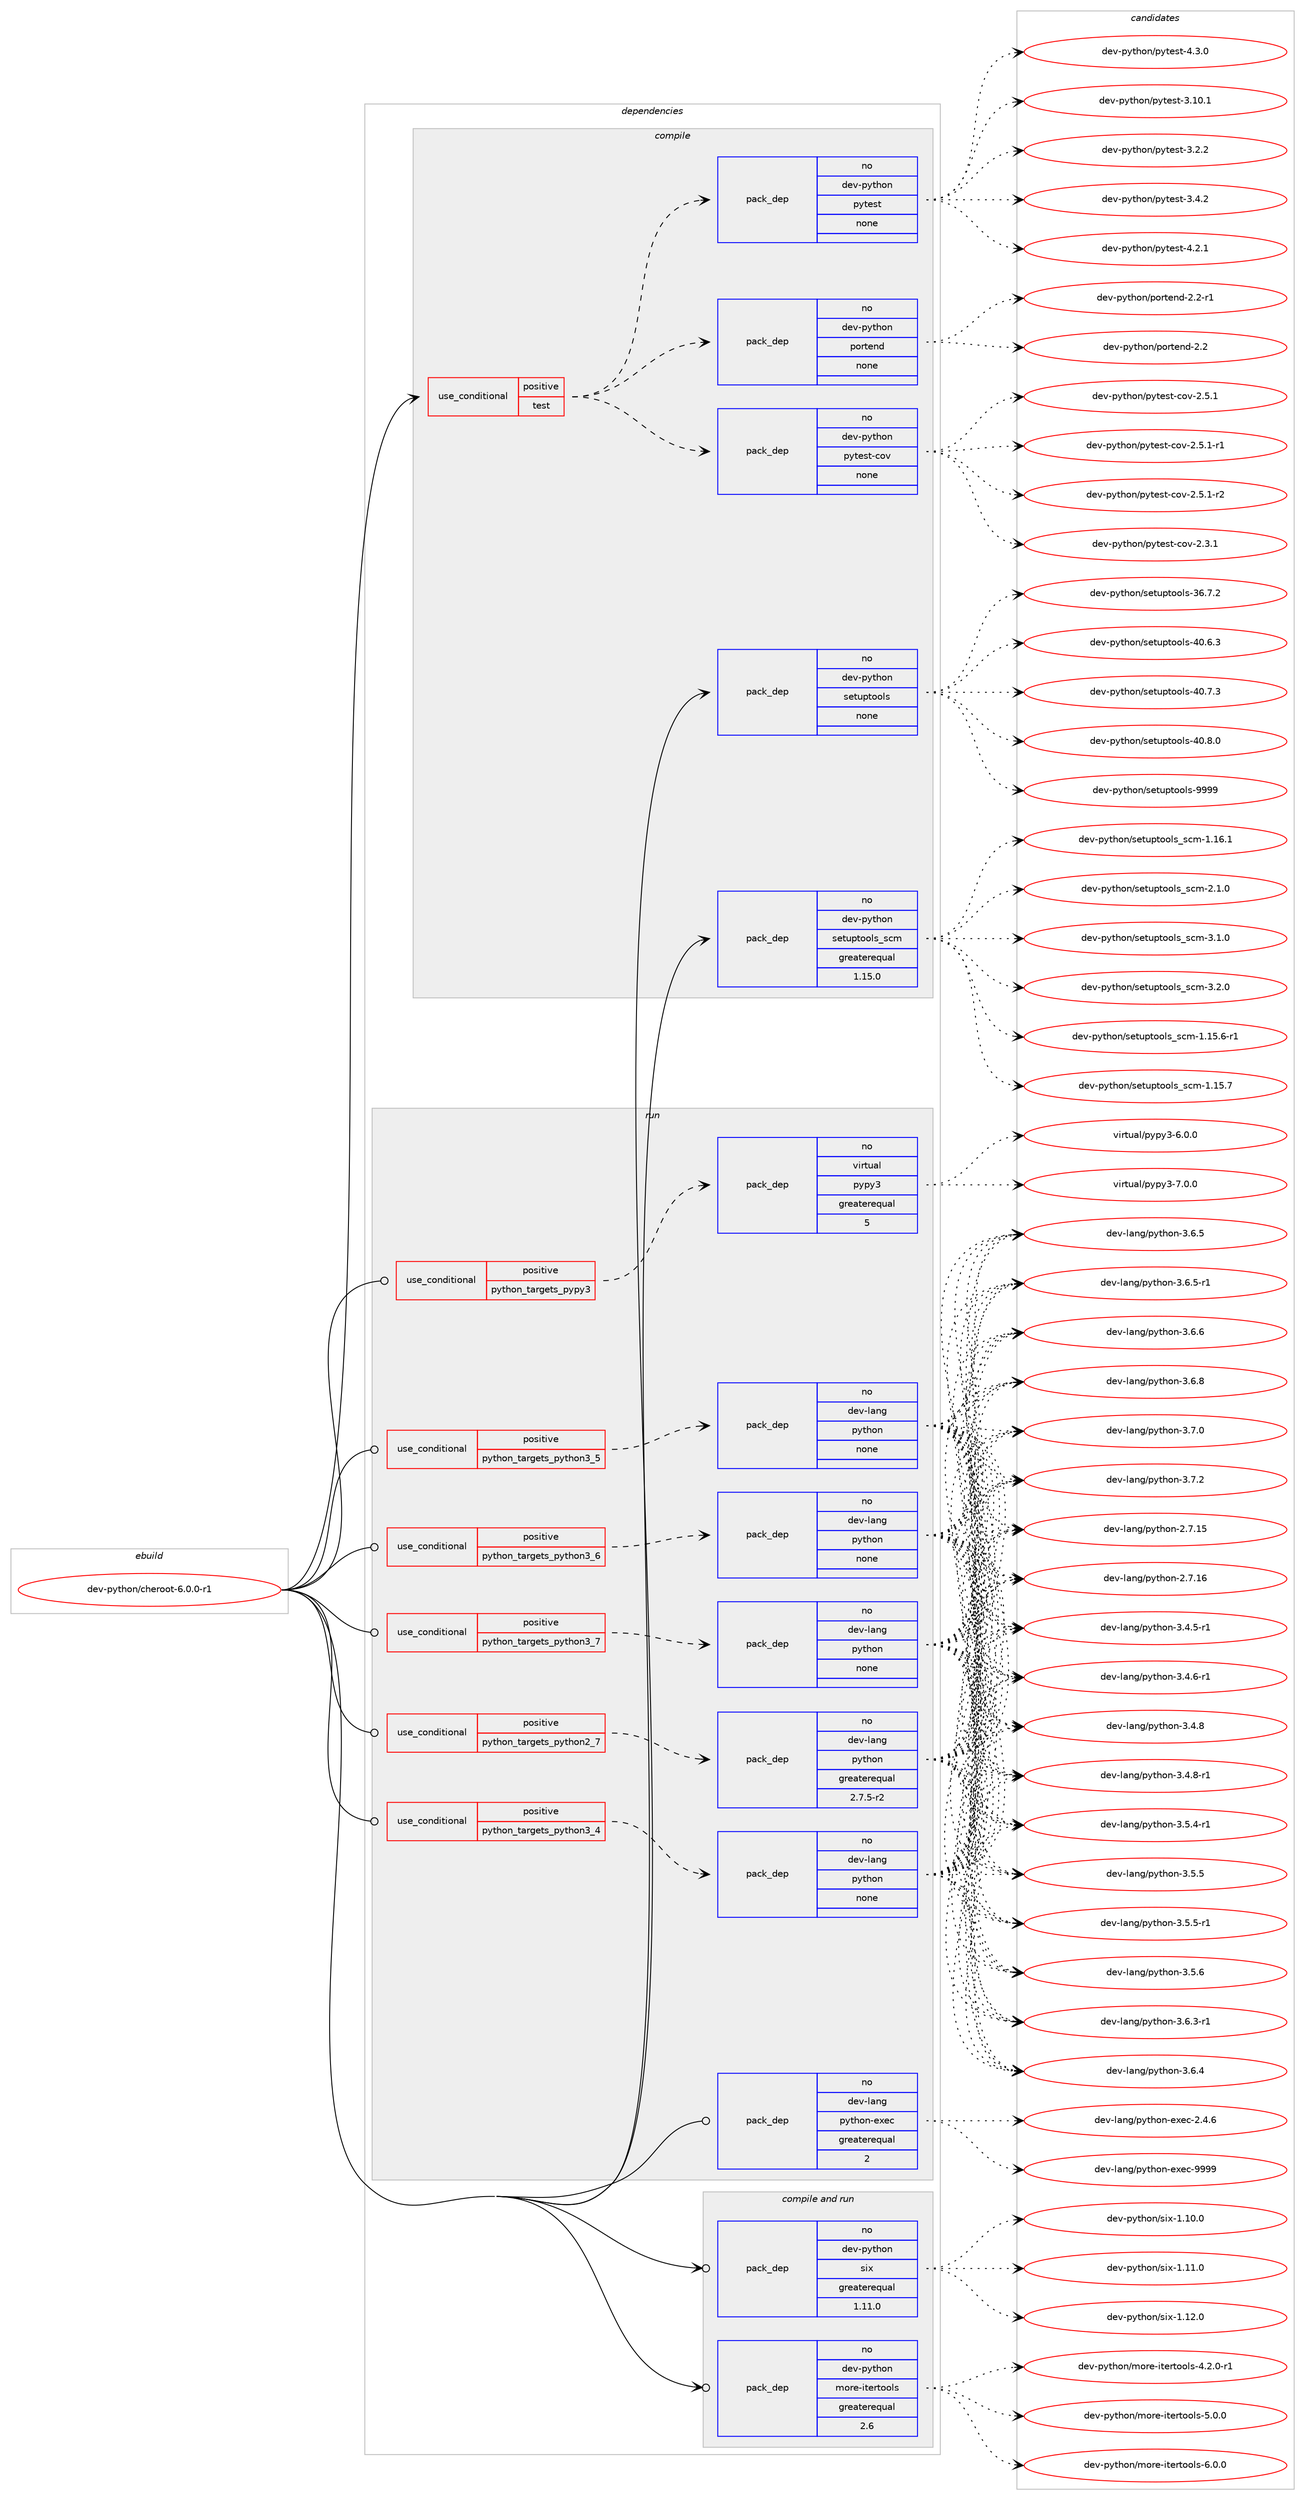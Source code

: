 digraph prolog {

# *************
# Graph options
# *************

newrank=true;
concentrate=true;
compound=true;
graph [rankdir=LR,fontname=Helvetica,fontsize=10,ranksep=1.5];#, ranksep=2.5, nodesep=0.2];
edge  [arrowhead=vee];
node  [fontname=Helvetica,fontsize=10];

# **********
# The ebuild
# **********

subgraph cluster_leftcol {
color=gray;
rank=same;
label=<<i>ebuild</i>>;
id [label="dev-python/cheroot-6.0.0-r1", color=red, width=4, href="../dev-python/cheroot-6.0.0-r1.svg"];
}

# ****************
# The dependencies
# ****************

subgraph cluster_midcol {
color=gray;
label=<<i>dependencies</i>>;
subgraph cluster_compile {
fillcolor="#eeeeee";
style=filled;
label=<<i>compile</i>>;
subgraph cond372270 {
dependency1403054 [label=<<TABLE BORDER="0" CELLBORDER="1" CELLSPACING="0" CELLPADDING="4"><TR><TD ROWSPAN="3" CELLPADDING="10">use_conditional</TD></TR><TR><TD>positive</TD></TR><TR><TD>test</TD></TR></TABLE>>, shape=none, color=red];
subgraph pack1007549 {
dependency1403055 [label=<<TABLE BORDER="0" CELLBORDER="1" CELLSPACING="0" CELLPADDING="4" WIDTH="220"><TR><TD ROWSPAN="6" CELLPADDING="30">pack_dep</TD></TR><TR><TD WIDTH="110">no</TD></TR><TR><TD>dev-python</TD></TR><TR><TD>portend</TD></TR><TR><TD>none</TD></TR><TR><TD></TD></TR></TABLE>>, shape=none, color=blue];
}
dependency1403054:e -> dependency1403055:w [weight=20,style="dashed",arrowhead="vee"];
subgraph pack1007550 {
dependency1403056 [label=<<TABLE BORDER="0" CELLBORDER="1" CELLSPACING="0" CELLPADDING="4" WIDTH="220"><TR><TD ROWSPAN="6" CELLPADDING="30">pack_dep</TD></TR><TR><TD WIDTH="110">no</TD></TR><TR><TD>dev-python</TD></TR><TR><TD>pytest</TD></TR><TR><TD>none</TD></TR><TR><TD></TD></TR></TABLE>>, shape=none, color=blue];
}
dependency1403054:e -> dependency1403056:w [weight=20,style="dashed",arrowhead="vee"];
subgraph pack1007551 {
dependency1403057 [label=<<TABLE BORDER="0" CELLBORDER="1" CELLSPACING="0" CELLPADDING="4" WIDTH="220"><TR><TD ROWSPAN="6" CELLPADDING="30">pack_dep</TD></TR><TR><TD WIDTH="110">no</TD></TR><TR><TD>dev-python</TD></TR><TR><TD>pytest-cov</TD></TR><TR><TD>none</TD></TR><TR><TD></TD></TR></TABLE>>, shape=none, color=blue];
}
dependency1403054:e -> dependency1403057:w [weight=20,style="dashed",arrowhead="vee"];
}
id:e -> dependency1403054:w [weight=20,style="solid",arrowhead="vee"];
subgraph pack1007552 {
dependency1403058 [label=<<TABLE BORDER="0" CELLBORDER="1" CELLSPACING="0" CELLPADDING="4" WIDTH="220"><TR><TD ROWSPAN="6" CELLPADDING="30">pack_dep</TD></TR><TR><TD WIDTH="110">no</TD></TR><TR><TD>dev-python</TD></TR><TR><TD>setuptools</TD></TR><TR><TD>none</TD></TR><TR><TD></TD></TR></TABLE>>, shape=none, color=blue];
}
id:e -> dependency1403058:w [weight=20,style="solid",arrowhead="vee"];
subgraph pack1007553 {
dependency1403059 [label=<<TABLE BORDER="0" CELLBORDER="1" CELLSPACING="0" CELLPADDING="4" WIDTH="220"><TR><TD ROWSPAN="6" CELLPADDING="30">pack_dep</TD></TR><TR><TD WIDTH="110">no</TD></TR><TR><TD>dev-python</TD></TR><TR><TD>setuptools_scm</TD></TR><TR><TD>greaterequal</TD></TR><TR><TD>1.15.0</TD></TR></TABLE>>, shape=none, color=blue];
}
id:e -> dependency1403059:w [weight=20,style="solid",arrowhead="vee"];
}
subgraph cluster_compileandrun {
fillcolor="#eeeeee";
style=filled;
label=<<i>compile and run</i>>;
subgraph pack1007554 {
dependency1403060 [label=<<TABLE BORDER="0" CELLBORDER="1" CELLSPACING="0" CELLPADDING="4" WIDTH="220"><TR><TD ROWSPAN="6" CELLPADDING="30">pack_dep</TD></TR><TR><TD WIDTH="110">no</TD></TR><TR><TD>dev-python</TD></TR><TR><TD>more-itertools</TD></TR><TR><TD>greaterequal</TD></TR><TR><TD>2.6</TD></TR></TABLE>>, shape=none, color=blue];
}
id:e -> dependency1403060:w [weight=20,style="solid",arrowhead="odotvee"];
subgraph pack1007555 {
dependency1403061 [label=<<TABLE BORDER="0" CELLBORDER="1" CELLSPACING="0" CELLPADDING="4" WIDTH="220"><TR><TD ROWSPAN="6" CELLPADDING="30">pack_dep</TD></TR><TR><TD WIDTH="110">no</TD></TR><TR><TD>dev-python</TD></TR><TR><TD>six</TD></TR><TR><TD>greaterequal</TD></TR><TR><TD>1.11.0</TD></TR></TABLE>>, shape=none, color=blue];
}
id:e -> dependency1403061:w [weight=20,style="solid",arrowhead="odotvee"];
}
subgraph cluster_run {
fillcolor="#eeeeee";
style=filled;
label=<<i>run</i>>;
subgraph cond372271 {
dependency1403062 [label=<<TABLE BORDER="0" CELLBORDER="1" CELLSPACING="0" CELLPADDING="4"><TR><TD ROWSPAN="3" CELLPADDING="10">use_conditional</TD></TR><TR><TD>positive</TD></TR><TR><TD>python_targets_pypy3</TD></TR></TABLE>>, shape=none, color=red];
subgraph pack1007556 {
dependency1403063 [label=<<TABLE BORDER="0" CELLBORDER="1" CELLSPACING="0" CELLPADDING="4" WIDTH="220"><TR><TD ROWSPAN="6" CELLPADDING="30">pack_dep</TD></TR><TR><TD WIDTH="110">no</TD></TR><TR><TD>virtual</TD></TR><TR><TD>pypy3</TD></TR><TR><TD>greaterequal</TD></TR><TR><TD>5</TD></TR></TABLE>>, shape=none, color=blue];
}
dependency1403062:e -> dependency1403063:w [weight=20,style="dashed",arrowhead="vee"];
}
id:e -> dependency1403062:w [weight=20,style="solid",arrowhead="odot"];
subgraph cond372272 {
dependency1403064 [label=<<TABLE BORDER="0" CELLBORDER="1" CELLSPACING="0" CELLPADDING="4"><TR><TD ROWSPAN="3" CELLPADDING="10">use_conditional</TD></TR><TR><TD>positive</TD></TR><TR><TD>python_targets_python2_7</TD></TR></TABLE>>, shape=none, color=red];
subgraph pack1007557 {
dependency1403065 [label=<<TABLE BORDER="0" CELLBORDER="1" CELLSPACING="0" CELLPADDING="4" WIDTH="220"><TR><TD ROWSPAN="6" CELLPADDING="30">pack_dep</TD></TR><TR><TD WIDTH="110">no</TD></TR><TR><TD>dev-lang</TD></TR><TR><TD>python</TD></TR><TR><TD>greaterequal</TD></TR><TR><TD>2.7.5-r2</TD></TR></TABLE>>, shape=none, color=blue];
}
dependency1403064:e -> dependency1403065:w [weight=20,style="dashed",arrowhead="vee"];
}
id:e -> dependency1403064:w [weight=20,style="solid",arrowhead="odot"];
subgraph cond372273 {
dependency1403066 [label=<<TABLE BORDER="0" CELLBORDER="1" CELLSPACING="0" CELLPADDING="4"><TR><TD ROWSPAN="3" CELLPADDING="10">use_conditional</TD></TR><TR><TD>positive</TD></TR><TR><TD>python_targets_python3_4</TD></TR></TABLE>>, shape=none, color=red];
subgraph pack1007558 {
dependency1403067 [label=<<TABLE BORDER="0" CELLBORDER="1" CELLSPACING="0" CELLPADDING="4" WIDTH="220"><TR><TD ROWSPAN="6" CELLPADDING="30">pack_dep</TD></TR><TR><TD WIDTH="110">no</TD></TR><TR><TD>dev-lang</TD></TR><TR><TD>python</TD></TR><TR><TD>none</TD></TR><TR><TD></TD></TR></TABLE>>, shape=none, color=blue];
}
dependency1403066:e -> dependency1403067:w [weight=20,style="dashed",arrowhead="vee"];
}
id:e -> dependency1403066:w [weight=20,style="solid",arrowhead="odot"];
subgraph cond372274 {
dependency1403068 [label=<<TABLE BORDER="0" CELLBORDER="1" CELLSPACING="0" CELLPADDING="4"><TR><TD ROWSPAN="3" CELLPADDING="10">use_conditional</TD></TR><TR><TD>positive</TD></TR><TR><TD>python_targets_python3_5</TD></TR></TABLE>>, shape=none, color=red];
subgraph pack1007559 {
dependency1403069 [label=<<TABLE BORDER="0" CELLBORDER="1" CELLSPACING="0" CELLPADDING="4" WIDTH="220"><TR><TD ROWSPAN="6" CELLPADDING="30">pack_dep</TD></TR><TR><TD WIDTH="110">no</TD></TR><TR><TD>dev-lang</TD></TR><TR><TD>python</TD></TR><TR><TD>none</TD></TR><TR><TD></TD></TR></TABLE>>, shape=none, color=blue];
}
dependency1403068:e -> dependency1403069:w [weight=20,style="dashed",arrowhead="vee"];
}
id:e -> dependency1403068:w [weight=20,style="solid",arrowhead="odot"];
subgraph cond372275 {
dependency1403070 [label=<<TABLE BORDER="0" CELLBORDER="1" CELLSPACING="0" CELLPADDING="4"><TR><TD ROWSPAN="3" CELLPADDING="10">use_conditional</TD></TR><TR><TD>positive</TD></TR><TR><TD>python_targets_python3_6</TD></TR></TABLE>>, shape=none, color=red];
subgraph pack1007560 {
dependency1403071 [label=<<TABLE BORDER="0" CELLBORDER="1" CELLSPACING="0" CELLPADDING="4" WIDTH="220"><TR><TD ROWSPAN="6" CELLPADDING="30">pack_dep</TD></TR><TR><TD WIDTH="110">no</TD></TR><TR><TD>dev-lang</TD></TR><TR><TD>python</TD></TR><TR><TD>none</TD></TR><TR><TD></TD></TR></TABLE>>, shape=none, color=blue];
}
dependency1403070:e -> dependency1403071:w [weight=20,style="dashed",arrowhead="vee"];
}
id:e -> dependency1403070:w [weight=20,style="solid",arrowhead="odot"];
subgraph cond372276 {
dependency1403072 [label=<<TABLE BORDER="0" CELLBORDER="1" CELLSPACING="0" CELLPADDING="4"><TR><TD ROWSPAN="3" CELLPADDING="10">use_conditional</TD></TR><TR><TD>positive</TD></TR><TR><TD>python_targets_python3_7</TD></TR></TABLE>>, shape=none, color=red];
subgraph pack1007561 {
dependency1403073 [label=<<TABLE BORDER="0" CELLBORDER="1" CELLSPACING="0" CELLPADDING="4" WIDTH="220"><TR><TD ROWSPAN="6" CELLPADDING="30">pack_dep</TD></TR><TR><TD WIDTH="110">no</TD></TR><TR><TD>dev-lang</TD></TR><TR><TD>python</TD></TR><TR><TD>none</TD></TR><TR><TD></TD></TR></TABLE>>, shape=none, color=blue];
}
dependency1403072:e -> dependency1403073:w [weight=20,style="dashed",arrowhead="vee"];
}
id:e -> dependency1403072:w [weight=20,style="solid",arrowhead="odot"];
subgraph pack1007562 {
dependency1403074 [label=<<TABLE BORDER="0" CELLBORDER="1" CELLSPACING="0" CELLPADDING="4" WIDTH="220"><TR><TD ROWSPAN="6" CELLPADDING="30">pack_dep</TD></TR><TR><TD WIDTH="110">no</TD></TR><TR><TD>dev-lang</TD></TR><TR><TD>python-exec</TD></TR><TR><TD>greaterequal</TD></TR><TR><TD>2</TD></TR></TABLE>>, shape=none, color=blue];
}
id:e -> dependency1403074:w [weight=20,style="solid",arrowhead="odot"];
}
}

# **************
# The candidates
# **************

subgraph cluster_choices {
rank=same;
color=gray;
label=<<i>candidates</i>>;

subgraph choice1007549 {
color=black;
nodesep=1;
choice100101118451121211161041111104711211111411610111010045504650 [label="dev-python/portend-2.2", color=red, width=4,href="../dev-python/portend-2.2.svg"];
choice1001011184511212111610411111047112111114116101110100455046504511449 [label="dev-python/portend-2.2-r1", color=red, width=4,href="../dev-python/portend-2.2-r1.svg"];
dependency1403055:e -> choice100101118451121211161041111104711211111411610111010045504650:w [style=dotted,weight="100"];
dependency1403055:e -> choice1001011184511212111610411111047112111114116101110100455046504511449:w [style=dotted,weight="100"];
}
subgraph choice1007550 {
color=black;
nodesep=1;
choice100101118451121211161041111104711212111610111511645514649484649 [label="dev-python/pytest-3.10.1", color=red, width=4,href="../dev-python/pytest-3.10.1.svg"];
choice1001011184511212111610411111047112121116101115116455146504650 [label="dev-python/pytest-3.2.2", color=red, width=4,href="../dev-python/pytest-3.2.2.svg"];
choice1001011184511212111610411111047112121116101115116455146524650 [label="dev-python/pytest-3.4.2", color=red, width=4,href="../dev-python/pytest-3.4.2.svg"];
choice1001011184511212111610411111047112121116101115116455246504649 [label="dev-python/pytest-4.2.1", color=red, width=4,href="../dev-python/pytest-4.2.1.svg"];
choice1001011184511212111610411111047112121116101115116455246514648 [label="dev-python/pytest-4.3.0", color=red, width=4,href="../dev-python/pytest-4.3.0.svg"];
dependency1403056:e -> choice100101118451121211161041111104711212111610111511645514649484649:w [style=dotted,weight="100"];
dependency1403056:e -> choice1001011184511212111610411111047112121116101115116455146504650:w [style=dotted,weight="100"];
dependency1403056:e -> choice1001011184511212111610411111047112121116101115116455146524650:w [style=dotted,weight="100"];
dependency1403056:e -> choice1001011184511212111610411111047112121116101115116455246504649:w [style=dotted,weight="100"];
dependency1403056:e -> choice1001011184511212111610411111047112121116101115116455246514648:w [style=dotted,weight="100"];
}
subgraph choice1007551 {
color=black;
nodesep=1;
choice10010111845112121116104111110471121211161011151164599111118455046514649 [label="dev-python/pytest-cov-2.3.1", color=red, width=4,href="../dev-python/pytest-cov-2.3.1.svg"];
choice10010111845112121116104111110471121211161011151164599111118455046534649 [label="dev-python/pytest-cov-2.5.1", color=red, width=4,href="../dev-python/pytest-cov-2.5.1.svg"];
choice100101118451121211161041111104711212111610111511645991111184550465346494511449 [label="dev-python/pytest-cov-2.5.1-r1", color=red, width=4,href="../dev-python/pytest-cov-2.5.1-r1.svg"];
choice100101118451121211161041111104711212111610111511645991111184550465346494511450 [label="dev-python/pytest-cov-2.5.1-r2", color=red, width=4,href="../dev-python/pytest-cov-2.5.1-r2.svg"];
dependency1403057:e -> choice10010111845112121116104111110471121211161011151164599111118455046514649:w [style=dotted,weight="100"];
dependency1403057:e -> choice10010111845112121116104111110471121211161011151164599111118455046534649:w [style=dotted,weight="100"];
dependency1403057:e -> choice100101118451121211161041111104711212111610111511645991111184550465346494511449:w [style=dotted,weight="100"];
dependency1403057:e -> choice100101118451121211161041111104711212111610111511645991111184550465346494511450:w [style=dotted,weight="100"];
}
subgraph choice1007552 {
color=black;
nodesep=1;
choice100101118451121211161041111104711510111611711211611111110811545515446554650 [label="dev-python/setuptools-36.7.2", color=red, width=4,href="../dev-python/setuptools-36.7.2.svg"];
choice100101118451121211161041111104711510111611711211611111110811545524846544651 [label="dev-python/setuptools-40.6.3", color=red, width=4,href="../dev-python/setuptools-40.6.3.svg"];
choice100101118451121211161041111104711510111611711211611111110811545524846554651 [label="dev-python/setuptools-40.7.3", color=red, width=4,href="../dev-python/setuptools-40.7.3.svg"];
choice100101118451121211161041111104711510111611711211611111110811545524846564648 [label="dev-python/setuptools-40.8.0", color=red, width=4,href="../dev-python/setuptools-40.8.0.svg"];
choice10010111845112121116104111110471151011161171121161111111081154557575757 [label="dev-python/setuptools-9999", color=red, width=4,href="../dev-python/setuptools-9999.svg"];
dependency1403058:e -> choice100101118451121211161041111104711510111611711211611111110811545515446554650:w [style=dotted,weight="100"];
dependency1403058:e -> choice100101118451121211161041111104711510111611711211611111110811545524846544651:w [style=dotted,weight="100"];
dependency1403058:e -> choice100101118451121211161041111104711510111611711211611111110811545524846554651:w [style=dotted,weight="100"];
dependency1403058:e -> choice100101118451121211161041111104711510111611711211611111110811545524846564648:w [style=dotted,weight="100"];
dependency1403058:e -> choice10010111845112121116104111110471151011161171121161111111081154557575757:w [style=dotted,weight="100"];
}
subgraph choice1007553 {
color=black;
nodesep=1;
choice10010111845112121116104111110471151011161171121161111111081159511599109454946495346544511449 [label="dev-python/setuptools_scm-1.15.6-r1", color=red, width=4,href="../dev-python/setuptools_scm-1.15.6-r1.svg"];
choice1001011184511212111610411111047115101116117112116111111108115951159910945494649534655 [label="dev-python/setuptools_scm-1.15.7", color=red, width=4,href="../dev-python/setuptools_scm-1.15.7.svg"];
choice1001011184511212111610411111047115101116117112116111111108115951159910945494649544649 [label="dev-python/setuptools_scm-1.16.1", color=red, width=4,href="../dev-python/setuptools_scm-1.16.1.svg"];
choice10010111845112121116104111110471151011161171121161111111081159511599109455046494648 [label="dev-python/setuptools_scm-2.1.0", color=red, width=4,href="../dev-python/setuptools_scm-2.1.0.svg"];
choice10010111845112121116104111110471151011161171121161111111081159511599109455146494648 [label="dev-python/setuptools_scm-3.1.0", color=red, width=4,href="../dev-python/setuptools_scm-3.1.0.svg"];
choice10010111845112121116104111110471151011161171121161111111081159511599109455146504648 [label="dev-python/setuptools_scm-3.2.0", color=red, width=4,href="../dev-python/setuptools_scm-3.2.0.svg"];
dependency1403059:e -> choice10010111845112121116104111110471151011161171121161111111081159511599109454946495346544511449:w [style=dotted,weight="100"];
dependency1403059:e -> choice1001011184511212111610411111047115101116117112116111111108115951159910945494649534655:w [style=dotted,weight="100"];
dependency1403059:e -> choice1001011184511212111610411111047115101116117112116111111108115951159910945494649544649:w [style=dotted,weight="100"];
dependency1403059:e -> choice10010111845112121116104111110471151011161171121161111111081159511599109455046494648:w [style=dotted,weight="100"];
dependency1403059:e -> choice10010111845112121116104111110471151011161171121161111111081159511599109455146494648:w [style=dotted,weight="100"];
dependency1403059:e -> choice10010111845112121116104111110471151011161171121161111111081159511599109455146504648:w [style=dotted,weight="100"];
}
subgraph choice1007554 {
color=black;
nodesep=1;
choice1001011184511212111610411111047109111114101451051161011141161111111081154552465046484511449 [label="dev-python/more-itertools-4.2.0-r1", color=red, width=4,href="../dev-python/more-itertools-4.2.0-r1.svg"];
choice100101118451121211161041111104710911111410145105116101114116111111108115455346484648 [label="dev-python/more-itertools-5.0.0", color=red, width=4,href="../dev-python/more-itertools-5.0.0.svg"];
choice100101118451121211161041111104710911111410145105116101114116111111108115455446484648 [label="dev-python/more-itertools-6.0.0", color=red, width=4,href="../dev-python/more-itertools-6.0.0.svg"];
dependency1403060:e -> choice1001011184511212111610411111047109111114101451051161011141161111111081154552465046484511449:w [style=dotted,weight="100"];
dependency1403060:e -> choice100101118451121211161041111104710911111410145105116101114116111111108115455346484648:w [style=dotted,weight="100"];
dependency1403060:e -> choice100101118451121211161041111104710911111410145105116101114116111111108115455446484648:w [style=dotted,weight="100"];
}
subgraph choice1007555 {
color=black;
nodesep=1;
choice100101118451121211161041111104711510512045494649484648 [label="dev-python/six-1.10.0", color=red, width=4,href="../dev-python/six-1.10.0.svg"];
choice100101118451121211161041111104711510512045494649494648 [label="dev-python/six-1.11.0", color=red, width=4,href="../dev-python/six-1.11.0.svg"];
choice100101118451121211161041111104711510512045494649504648 [label="dev-python/six-1.12.0", color=red, width=4,href="../dev-python/six-1.12.0.svg"];
dependency1403061:e -> choice100101118451121211161041111104711510512045494649484648:w [style=dotted,weight="100"];
dependency1403061:e -> choice100101118451121211161041111104711510512045494649494648:w [style=dotted,weight="100"];
dependency1403061:e -> choice100101118451121211161041111104711510512045494649504648:w [style=dotted,weight="100"];
}
subgraph choice1007556 {
color=black;
nodesep=1;
choice118105114116117971084711212111212151455446484648 [label="virtual/pypy3-6.0.0", color=red, width=4,href="../virtual/pypy3-6.0.0.svg"];
choice118105114116117971084711212111212151455546484648 [label="virtual/pypy3-7.0.0", color=red, width=4,href="../virtual/pypy3-7.0.0.svg"];
dependency1403063:e -> choice118105114116117971084711212111212151455446484648:w [style=dotted,weight="100"];
dependency1403063:e -> choice118105114116117971084711212111212151455546484648:w [style=dotted,weight="100"];
}
subgraph choice1007557 {
color=black;
nodesep=1;
choice10010111845108971101034711212111610411111045504655464953 [label="dev-lang/python-2.7.15", color=red, width=4,href="../dev-lang/python-2.7.15.svg"];
choice10010111845108971101034711212111610411111045504655464954 [label="dev-lang/python-2.7.16", color=red, width=4,href="../dev-lang/python-2.7.16.svg"];
choice1001011184510897110103471121211161041111104551465246534511449 [label="dev-lang/python-3.4.5-r1", color=red, width=4,href="../dev-lang/python-3.4.5-r1.svg"];
choice1001011184510897110103471121211161041111104551465246544511449 [label="dev-lang/python-3.4.6-r1", color=red, width=4,href="../dev-lang/python-3.4.6-r1.svg"];
choice100101118451089711010347112121116104111110455146524656 [label="dev-lang/python-3.4.8", color=red, width=4,href="../dev-lang/python-3.4.8.svg"];
choice1001011184510897110103471121211161041111104551465246564511449 [label="dev-lang/python-3.4.8-r1", color=red, width=4,href="../dev-lang/python-3.4.8-r1.svg"];
choice1001011184510897110103471121211161041111104551465346524511449 [label="dev-lang/python-3.5.4-r1", color=red, width=4,href="../dev-lang/python-3.5.4-r1.svg"];
choice100101118451089711010347112121116104111110455146534653 [label="dev-lang/python-3.5.5", color=red, width=4,href="../dev-lang/python-3.5.5.svg"];
choice1001011184510897110103471121211161041111104551465346534511449 [label="dev-lang/python-3.5.5-r1", color=red, width=4,href="../dev-lang/python-3.5.5-r1.svg"];
choice100101118451089711010347112121116104111110455146534654 [label="dev-lang/python-3.5.6", color=red, width=4,href="../dev-lang/python-3.5.6.svg"];
choice1001011184510897110103471121211161041111104551465446514511449 [label="dev-lang/python-3.6.3-r1", color=red, width=4,href="../dev-lang/python-3.6.3-r1.svg"];
choice100101118451089711010347112121116104111110455146544652 [label="dev-lang/python-3.6.4", color=red, width=4,href="../dev-lang/python-3.6.4.svg"];
choice100101118451089711010347112121116104111110455146544653 [label="dev-lang/python-3.6.5", color=red, width=4,href="../dev-lang/python-3.6.5.svg"];
choice1001011184510897110103471121211161041111104551465446534511449 [label="dev-lang/python-3.6.5-r1", color=red, width=4,href="../dev-lang/python-3.6.5-r1.svg"];
choice100101118451089711010347112121116104111110455146544654 [label="dev-lang/python-3.6.6", color=red, width=4,href="../dev-lang/python-3.6.6.svg"];
choice100101118451089711010347112121116104111110455146544656 [label="dev-lang/python-3.6.8", color=red, width=4,href="../dev-lang/python-3.6.8.svg"];
choice100101118451089711010347112121116104111110455146554648 [label="dev-lang/python-3.7.0", color=red, width=4,href="../dev-lang/python-3.7.0.svg"];
choice100101118451089711010347112121116104111110455146554650 [label="dev-lang/python-3.7.2", color=red, width=4,href="../dev-lang/python-3.7.2.svg"];
dependency1403065:e -> choice10010111845108971101034711212111610411111045504655464953:w [style=dotted,weight="100"];
dependency1403065:e -> choice10010111845108971101034711212111610411111045504655464954:w [style=dotted,weight="100"];
dependency1403065:e -> choice1001011184510897110103471121211161041111104551465246534511449:w [style=dotted,weight="100"];
dependency1403065:e -> choice1001011184510897110103471121211161041111104551465246544511449:w [style=dotted,weight="100"];
dependency1403065:e -> choice100101118451089711010347112121116104111110455146524656:w [style=dotted,weight="100"];
dependency1403065:e -> choice1001011184510897110103471121211161041111104551465246564511449:w [style=dotted,weight="100"];
dependency1403065:e -> choice1001011184510897110103471121211161041111104551465346524511449:w [style=dotted,weight="100"];
dependency1403065:e -> choice100101118451089711010347112121116104111110455146534653:w [style=dotted,weight="100"];
dependency1403065:e -> choice1001011184510897110103471121211161041111104551465346534511449:w [style=dotted,weight="100"];
dependency1403065:e -> choice100101118451089711010347112121116104111110455146534654:w [style=dotted,weight="100"];
dependency1403065:e -> choice1001011184510897110103471121211161041111104551465446514511449:w [style=dotted,weight="100"];
dependency1403065:e -> choice100101118451089711010347112121116104111110455146544652:w [style=dotted,weight="100"];
dependency1403065:e -> choice100101118451089711010347112121116104111110455146544653:w [style=dotted,weight="100"];
dependency1403065:e -> choice1001011184510897110103471121211161041111104551465446534511449:w [style=dotted,weight="100"];
dependency1403065:e -> choice100101118451089711010347112121116104111110455146544654:w [style=dotted,weight="100"];
dependency1403065:e -> choice100101118451089711010347112121116104111110455146544656:w [style=dotted,weight="100"];
dependency1403065:e -> choice100101118451089711010347112121116104111110455146554648:w [style=dotted,weight="100"];
dependency1403065:e -> choice100101118451089711010347112121116104111110455146554650:w [style=dotted,weight="100"];
}
subgraph choice1007558 {
color=black;
nodesep=1;
choice10010111845108971101034711212111610411111045504655464953 [label="dev-lang/python-2.7.15", color=red, width=4,href="../dev-lang/python-2.7.15.svg"];
choice10010111845108971101034711212111610411111045504655464954 [label="dev-lang/python-2.7.16", color=red, width=4,href="../dev-lang/python-2.7.16.svg"];
choice1001011184510897110103471121211161041111104551465246534511449 [label="dev-lang/python-3.4.5-r1", color=red, width=4,href="../dev-lang/python-3.4.5-r1.svg"];
choice1001011184510897110103471121211161041111104551465246544511449 [label="dev-lang/python-3.4.6-r1", color=red, width=4,href="../dev-lang/python-3.4.6-r1.svg"];
choice100101118451089711010347112121116104111110455146524656 [label="dev-lang/python-3.4.8", color=red, width=4,href="../dev-lang/python-3.4.8.svg"];
choice1001011184510897110103471121211161041111104551465246564511449 [label="dev-lang/python-3.4.8-r1", color=red, width=4,href="../dev-lang/python-3.4.8-r1.svg"];
choice1001011184510897110103471121211161041111104551465346524511449 [label="dev-lang/python-3.5.4-r1", color=red, width=4,href="../dev-lang/python-3.5.4-r1.svg"];
choice100101118451089711010347112121116104111110455146534653 [label="dev-lang/python-3.5.5", color=red, width=4,href="../dev-lang/python-3.5.5.svg"];
choice1001011184510897110103471121211161041111104551465346534511449 [label="dev-lang/python-3.5.5-r1", color=red, width=4,href="../dev-lang/python-3.5.5-r1.svg"];
choice100101118451089711010347112121116104111110455146534654 [label="dev-lang/python-3.5.6", color=red, width=4,href="../dev-lang/python-3.5.6.svg"];
choice1001011184510897110103471121211161041111104551465446514511449 [label="dev-lang/python-3.6.3-r1", color=red, width=4,href="../dev-lang/python-3.6.3-r1.svg"];
choice100101118451089711010347112121116104111110455146544652 [label="dev-lang/python-3.6.4", color=red, width=4,href="../dev-lang/python-3.6.4.svg"];
choice100101118451089711010347112121116104111110455146544653 [label="dev-lang/python-3.6.5", color=red, width=4,href="../dev-lang/python-3.6.5.svg"];
choice1001011184510897110103471121211161041111104551465446534511449 [label="dev-lang/python-3.6.5-r1", color=red, width=4,href="../dev-lang/python-3.6.5-r1.svg"];
choice100101118451089711010347112121116104111110455146544654 [label="dev-lang/python-3.6.6", color=red, width=4,href="../dev-lang/python-3.6.6.svg"];
choice100101118451089711010347112121116104111110455146544656 [label="dev-lang/python-3.6.8", color=red, width=4,href="../dev-lang/python-3.6.8.svg"];
choice100101118451089711010347112121116104111110455146554648 [label="dev-lang/python-3.7.0", color=red, width=4,href="../dev-lang/python-3.7.0.svg"];
choice100101118451089711010347112121116104111110455146554650 [label="dev-lang/python-3.7.2", color=red, width=4,href="../dev-lang/python-3.7.2.svg"];
dependency1403067:e -> choice10010111845108971101034711212111610411111045504655464953:w [style=dotted,weight="100"];
dependency1403067:e -> choice10010111845108971101034711212111610411111045504655464954:w [style=dotted,weight="100"];
dependency1403067:e -> choice1001011184510897110103471121211161041111104551465246534511449:w [style=dotted,weight="100"];
dependency1403067:e -> choice1001011184510897110103471121211161041111104551465246544511449:w [style=dotted,weight="100"];
dependency1403067:e -> choice100101118451089711010347112121116104111110455146524656:w [style=dotted,weight="100"];
dependency1403067:e -> choice1001011184510897110103471121211161041111104551465246564511449:w [style=dotted,weight="100"];
dependency1403067:e -> choice1001011184510897110103471121211161041111104551465346524511449:w [style=dotted,weight="100"];
dependency1403067:e -> choice100101118451089711010347112121116104111110455146534653:w [style=dotted,weight="100"];
dependency1403067:e -> choice1001011184510897110103471121211161041111104551465346534511449:w [style=dotted,weight="100"];
dependency1403067:e -> choice100101118451089711010347112121116104111110455146534654:w [style=dotted,weight="100"];
dependency1403067:e -> choice1001011184510897110103471121211161041111104551465446514511449:w [style=dotted,weight="100"];
dependency1403067:e -> choice100101118451089711010347112121116104111110455146544652:w [style=dotted,weight="100"];
dependency1403067:e -> choice100101118451089711010347112121116104111110455146544653:w [style=dotted,weight="100"];
dependency1403067:e -> choice1001011184510897110103471121211161041111104551465446534511449:w [style=dotted,weight="100"];
dependency1403067:e -> choice100101118451089711010347112121116104111110455146544654:w [style=dotted,weight="100"];
dependency1403067:e -> choice100101118451089711010347112121116104111110455146544656:w [style=dotted,weight="100"];
dependency1403067:e -> choice100101118451089711010347112121116104111110455146554648:w [style=dotted,weight="100"];
dependency1403067:e -> choice100101118451089711010347112121116104111110455146554650:w [style=dotted,weight="100"];
}
subgraph choice1007559 {
color=black;
nodesep=1;
choice10010111845108971101034711212111610411111045504655464953 [label="dev-lang/python-2.7.15", color=red, width=4,href="../dev-lang/python-2.7.15.svg"];
choice10010111845108971101034711212111610411111045504655464954 [label="dev-lang/python-2.7.16", color=red, width=4,href="../dev-lang/python-2.7.16.svg"];
choice1001011184510897110103471121211161041111104551465246534511449 [label="dev-lang/python-3.4.5-r1", color=red, width=4,href="../dev-lang/python-3.4.5-r1.svg"];
choice1001011184510897110103471121211161041111104551465246544511449 [label="dev-lang/python-3.4.6-r1", color=red, width=4,href="../dev-lang/python-3.4.6-r1.svg"];
choice100101118451089711010347112121116104111110455146524656 [label="dev-lang/python-3.4.8", color=red, width=4,href="../dev-lang/python-3.4.8.svg"];
choice1001011184510897110103471121211161041111104551465246564511449 [label="dev-lang/python-3.4.8-r1", color=red, width=4,href="../dev-lang/python-3.4.8-r1.svg"];
choice1001011184510897110103471121211161041111104551465346524511449 [label="dev-lang/python-3.5.4-r1", color=red, width=4,href="../dev-lang/python-3.5.4-r1.svg"];
choice100101118451089711010347112121116104111110455146534653 [label="dev-lang/python-3.5.5", color=red, width=4,href="../dev-lang/python-3.5.5.svg"];
choice1001011184510897110103471121211161041111104551465346534511449 [label="dev-lang/python-3.5.5-r1", color=red, width=4,href="../dev-lang/python-3.5.5-r1.svg"];
choice100101118451089711010347112121116104111110455146534654 [label="dev-lang/python-3.5.6", color=red, width=4,href="../dev-lang/python-3.5.6.svg"];
choice1001011184510897110103471121211161041111104551465446514511449 [label="dev-lang/python-3.6.3-r1", color=red, width=4,href="../dev-lang/python-3.6.3-r1.svg"];
choice100101118451089711010347112121116104111110455146544652 [label="dev-lang/python-3.6.4", color=red, width=4,href="../dev-lang/python-3.6.4.svg"];
choice100101118451089711010347112121116104111110455146544653 [label="dev-lang/python-3.6.5", color=red, width=4,href="../dev-lang/python-3.6.5.svg"];
choice1001011184510897110103471121211161041111104551465446534511449 [label="dev-lang/python-3.6.5-r1", color=red, width=4,href="../dev-lang/python-3.6.5-r1.svg"];
choice100101118451089711010347112121116104111110455146544654 [label="dev-lang/python-3.6.6", color=red, width=4,href="../dev-lang/python-3.6.6.svg"];
choice100101118451089711010347112121116104111110455146544656 [label="dev-lang/python-3.6.8", color=red, width=4,href="../dev-lang/python-3.6.8.svg"];
choice100101118451089711010347112121116104111110455146554648 [label="dev-lang/python-3.7.0", color=red, width=4,href="../dev-lang/python-3.7.0.svg"];
choice100101118451089711010347112121116104111110455146554650 [label="dev-lang/python-3.7.2", color=red, width=4,href="../dev-lang/python-3.7.2.svg"];
dependency1403069:e -> choice10010111845108971101034711212111610411111045504655464953:w [style=dotted,weight="100"];
dependency1403069:e -> choice10010111845108971101034711212111610411111045504655464954:w [style=dotted,weight="100"];
dependency1403069:e -> choice1001011184510897110103471121211161041111104551465246534511449:w [style=dotted,weight="100"];
dependency1403069:e -> choice1001011184510897110103471121211161041111104551465246544511449:w [style=dotted,weight="100"];
dependency1403069:e -> choice100101118451089711010347112121116104111110455146524656:w [style=dotted,weight="100"];
dependency1403069:e -> choice1001011184510897110103471121211161041111104551465246564511449:w [style=dotted,weight="100"];
dependency1403069:e -> choice1001011184510897110103471121211161041111104551465346524511449:w [style=dotted,weight="100"];
dependency1403069:e -> choice100101118451089711010347112121116104111110455146534653:w [style=dotted,weight="100"];
dependency1403069:e -> choice1001011184510897110103471121211161041111104551465346534511449:w [style=dotted,weight="100"];
dependency1403069:e -> choice100101118451089711010347112121116104111110455146534654:w [style=dotted,weight="100"];
dependency1403069:e -> choice1001011184510897110103471121211161041111104551465446514511449:w [style=dotted,weight="100"];
dependency1403069:e -> choice100101118451089711010347112121116104111110455146544652:w [style=dotted,weight="100"];
dependency1403069:e -> choice100101118451089711010347112121116104111110455146544653:w [style=dotted,weight="100"];
dependency1403069:e -> choice1001011184510897110103471121211161041111104551465446534511449:w [style=dotted,weight="100"];
dependency1403069:e -> choice100101118451089711010347112121116104111110455146544654:w [style=dotted,weight="100"];
dependency1403069:e -> choice100101118451089711010347112121116104111110455146544656:w [style=dotted,weight="100"];
dependency1403069:e -> choice100101118451089711010347112121116104111110455146554648:w [style=dotted,weight="100"];
dependency1403069:e -> choice100101118451089711010347112121116104111110455146554650:w [style=dotted,weight="100"];
}
subgraph choice1007560 {
color=black;
nodesep=1;
choice10010111845108971101034711212111610411111045504655464953 [label="dev-lang/python-2.7.15", color=red, width=4,href="../dev-lang/python-2.7.15.svg"];
choice10010111845108971101034711212111610411111045504655464954 [label="dev-lang/python-2.7.16", color=red, width=4,href="../dev-lang/python-2.7.16.svg"];
choice1001011184510897110103471121211161041111104551465246534511449 [label="dev-lang/python-3.4.5-r1", color=red, width=4,href="../dev-lang/python-3.4.5-r1.svg"];
choice1001011184510897110103471121211161041111104551465246544511449 [label="dev-lang/python-3.4.6-r1", color=red, width=4,href="../dev-lang/python-3.4.6-r1.svg"];
choice100101118451089711010347112121116104111110455146524656 [label="dev-lang/python-3.4.8", color=red, width=4,href="../dev-lang/python-3.4.8.svg"];
choice1001011184510897110103471121211161041111104551465246564511449 [label="dev-lang/python-3.4.8-r1", color=red, width=4,href="../dev-lang/python-3.4.8-r1.svg"];
choice1001011184510897110103471121211161041111104551465346524511449 [label="dev-lang/python-3.5.4-r1", color=red, width=4,href="../dev-lang/python-3.5.4-r1.svg"];
choice100101118451089711010347112121116104111110455146534653 [label="dev-lang/python-3.5.5", color=red, width=4,href="../dev-lang/python-3.5.5.svg"];
choice1001011184510897110103471121211161041111104551465346534511449 [label="dev-lang/python-3.5.5-r1", color=red, width=4,href="../dev-lang/python-3.5.5-r1.svg"];
choice100101118451089711010347112121116104111110455146534654 [label="dev-lang/python-3.5.6", color=red, width=4,href="../dev-lang/python-3.5.6.svg"];
choice1001011184510897110103471121211161041111104551465446514511449 [label="dev-lang/python-3.6.3-r1", color=red, width=4,href="../dev-lang/python-3.6.3-r1.svg"];
choice100101118451089711010347112121116104111110455146544652 [label="dev-lang/python-3.6.4", color=red, width=4,href="../dev-lang/python-3.6.4.svg"];
choice100101118451089711010347112121116104111110455146544653 [label="dev-lang/python-3.6.5", color=red, width=4,href="../dev-lang/python-3.6.5.svg"];
choice1001011184510897110103471121211161041111104551465446534511449 [label="dev-lang/python-3.6.5-r1", color=red, width=4,href="../dev-lang/python-3.6.5-r1.svg"];
choice100101118451089711010347112121116104111110455146544654 [label="dev-lang/python-3.6.6", color=red, width=4,href="../dev-lang/python-3.6.6.svg"];
choice100101118451089711010347112121116104111110455146544656 [label="dev-lang/python-3.6.8", color=red, width=4,href="../dev-lang/python-3.6.8.svg"];
choice100101118451089711010347112121116104111110455146554648 [label="dev-lang/python-3.7.0", color=red, width=4,href="../dev-lang/python-3.7.0.svg"];
choice100101118451089711010347112121116104111110455146554650 [label="dev-lang/python-3.7.2", color=red, width=4,href="../dev-lang/python-3.7.2.svg"];
dependency1403071:e -> choice10010111845108971101034711212111610411111045504655464953:w [style=dotted,weight="100"];
dependency1403071:e -> choice10010111845108971101034711212111610411111045504655464954:w [style=dotted,weight="100"];
dependency1403071:e -> choice1001011184510897110103471121211161041111104551465246534511449:w [style=dotted,weight="100"];
dependency1403071:e -> choice1001011184510897110103471121211161041111104551465246544511449:w [style=dotted,weight="100"];
dependency1403071:e -> choice100101118451089711010347112121116104111110455146524656:w [style=dotted,weight="100"];
dependency1403071:e -> choice1001011184510897110103471121211161041111104551465246564511449:w [style=dotted,weight="100"];
dependency1403071:e -> choice1001011184510897110103471121211161041111104551465346524511449:w [style=dotted,weight="100"];
dependency1403071:e -> choice100101118451089711010347112121116104111110455146534653:w [style=dotted,weight="100"];
dependency1403071:e -> choice1001011184510897110103471121211161041111104551465346534511449:w [style=dotted,weight="100"];
dependency1403071:e -> choice100101118451089711010347112121116104111110455146534654:w [style=dotted,weight="100"];
dependency1403071:e -> choice1001011184510897110103471121211161041111104551465446514511449:w [style=dotted,weight="100"];
dependency1403071:e -> choice100101118451089711010347112121116104111110455146544652:w [style=dotted,weight="100"];
dependency1403071:e -> choice100101118451089711010347112121116104111110455146544653:w [style=dotted,weight="100"];
dependency1403071:e -> choice1001011184510897110103471121211161041111104551465446534511449:w [style=dotted,weight="100"];
dependency1403071:e -> choice100101118451089711010347112121116104111110455146544654:w [style=dotted,weight="100"];
dependency1403071:e -> choice100101118451089711010347112121116104111110455146544656:w [style=dotted,weight="100"];
dependency1403071:e -> choice100101118451089711010347112121116104111110455146554648:w [style=dotted,weight="100"];
dependency1403071:e -> choice100101118451089711010347112121116104111110455146554650:w [style=dotted,weight="100"];
}
subgraph choice1007561 {
color=black;
nodesep=1;
choice10010111845108971101034711212111610411111045504655464953 [label="dev-lang/python-2.7.15", color=red, width=4,href="../dev-lang/python-2.7.15.svg"];
choice10010111845108971101034711212111610411111045504655464954 [label="dev-lang/python-2.7.16", color=red, width=4,href="../dev-lang/python-2.7.16.svg"];
choice1001011184510897110103471121211161041111104551465246534511449 [label="dev-lang/python-3.4.5-r1", color=red, width=4,href="../dev-lang/python-3.4.5-r1.svg"];
choice1001011184510897110103471121211161041111104551465246544511449 [label="dev-lang/python-3.4.6-r1", color=red, width=4,href="../dev-lang/python-3.4.6-r1.svg"];
choice100101118451089711010347112121116104111110455146524656 [label="dev-lang/python-3.4.8", color=red, width=4,href="../dev-lang/python-3.4.8.svg"];
choice1001011184510897110103471121211161041111104551465246564511449 [label="dev-lang/python-3.4.8-r1", color=red, width=4,href="../dev-lang/python-3.4.8-r1.svg"];
choice1001011184510897110103471121211161041111104551465346524511449 [label="dev-lang/python-3.5.4-r1", color=red, width=4,href="../dev-lang/python-3.5.4-r1.svg"];
choice100101118451089711010347112121116104111110455146534653 [label="dev-lang/python-3.5.5", color=red, width=4,href="../dev-lang/python-3.5.5.svg"];
choice1001011184510897110103471121211161041111104551465346534511449 [label="dev-lang/python-3.5.5-r1", color=red, width=4,href="../dev-lang/python-3.5.5-r1.svg"];
choice100101118451089711010347112121116104111110455146534654 [label="dev-lang/python-3.5.6", color=red, width=4,href="../dev-lang/python-3.5.6.svg"];
choice1001011184510897110103471121211161041111104551465446514511449 [label="dev-lang/python-3.6.3-r1", color=red, width=4,href="../dev-lang/python-3.6.3-r1.svg"];
choice100101118451089711010347112121116104111110455146544652 [label="dev-lang/python-3.6.4", color=red, width=4,href="../dev-lang/python-3.6.4.svg"];
choice100101118451089711010347112121116104111110455146544653 [label="dev-lang/python-3.6.5", color=red, width=4,href="../dev-lang/python-3.6.5.svg"];
choice1001011184510897110103471121211161041111104551465446534511449 [label="dev-lang/python-3.6.5-r1", color=red, width=4,href="../dev-lang/python-3.6.5-r1.svg"];
choice100101118451089711010347112121116104111110455146544654 [label="dev-lang/python-3.6.6", color=red, width=4,href="../dev-lang/python-3.6.6.svg"];
choice100101118451089711010347112121116104111110455146544656 [label="dev-lang/python-3.6.8", color=red, width=4,href="../dev-lang/python-3.6.8.svg"];
choice100101118451089711010347112121116104111110455146554648 [label="dev-lang/python-3.7.0", color=red, width=4,href="../dev-lang/python-3.7.0.svg"];
choice100101118451089711010347112121116104111110455146554650 [label="dev-lang/python-3.7.2", color=red, width=4,href="../dev-lang/python-3.7.2.svg"];
dependency1403073:e -> choice10010111845108971101034711212111610411111045504655464953:w [style=dotted,weight="100"];
dependency1403073:e -> choice10010111845108971101034711212111610411111045504655464954:w [style=dotted,weight="100"];
dependency1403073:e -> choice1001011184510897110103471121211161041111104551465246534511449:w [style=dotted,weight="100"];
dependency1403073:e -> choice1001011184510897110103471121211161041111104551465246544511449:w [style=dotted,weight="100"];
dependency1403073:e -> choice100101118451089711010347112121116104111110455146524656:w [style=dotted,weight="100"];
dependency1403073:e -> choice1001011184510897110103471121211161041111104551465246564511449:w [style=dotted,weight="100"];
dependency1403073:e -> choice1001011184510897110103471121211161041111104551465346524511449:w [style=dotted,weight="100"];
dependency1403073:e -> choice100101118451089711010347112121116104111110455146534653:w [style=dotted,weight="100"];
dependency1403073:e -> choice1001011184510897110103471121211161041111104551465346534511449:w [style=dotted,weight="100"];
dependency1403073:e -> choice100101118451089711010347112121116104111110455146534654:w [style=dotted,weight="100"];
dependency1403073:e -> choice1001011184510897110103471121211161041111104551465446514511449:w [style=dotted,weight="100"];
dependency1403073:e -> choice100101118451089711010347112121116104111110455146544652:w [style=dotted,weight="100"];
dependency1403073:e -> choice100101118451089711010347112121116104111110455146544653:w [style=dotted,weight="100"];
dependency1403073:e -> choice1001011184510897110103471121211161041111104551465446534511449:w [style=dotted,weight="100"];
dependency1403073:e -> choice100101118451089711010347112121116104111110455146544654:w [style=dotted,weight="100"];
dependency1403073:e -> choice100101118451089711010347112121116104111110455146544656:w [style=dotted,weight="100"];
dependency1403073:e -> choice100101118451089711010347112121116104111110455146554648:w [style=dotted,weight="100"];
dependency1403073:e -> choice100101118451089711010347112121116104111110455146554650:w [style=dotted,weight="100"];
}
subgraph choice1007562 {
color=black;
nodesep=1;
choice1001011184510897110103471121211161041111104510112010199455046524654 [label="dev-lang/python-exec-2.4.6", color=red, width=4,href="../dev-lang/python-exec-2.4.6.svg"];
choice10010111845108971101034711212111610411111045101120101994557575757 [label="dev-lang/python-exec-9999", color=red, width=4,href="../dev-lang/python-exec-9999.svg"];
dependency1403074:e -> choice1001011184510897110103471121211161041111104510112010199455046524654:w [style=dotted,weight="100"];
dependency1403074:e -> choice10010111845108971101034711212111610411111045101120101994557575757:w [style=dotted,weight="100"];
}
}

}
